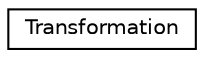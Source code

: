 digraph "Graphical Class Hierarchy"
{
  edge [fontname="Helvetica",fontsize="10",labelfontname="Helvetica",labelfontsize="10"];
  node [fontname="Helvetica",fontsize="10",shape=record];
  rankdir="LR";
  Node0 [label="Transformation",height=0.2,width=0.4,color="black", fillcolor="white", style="filled",URL="$classTransformation.html"];
}

